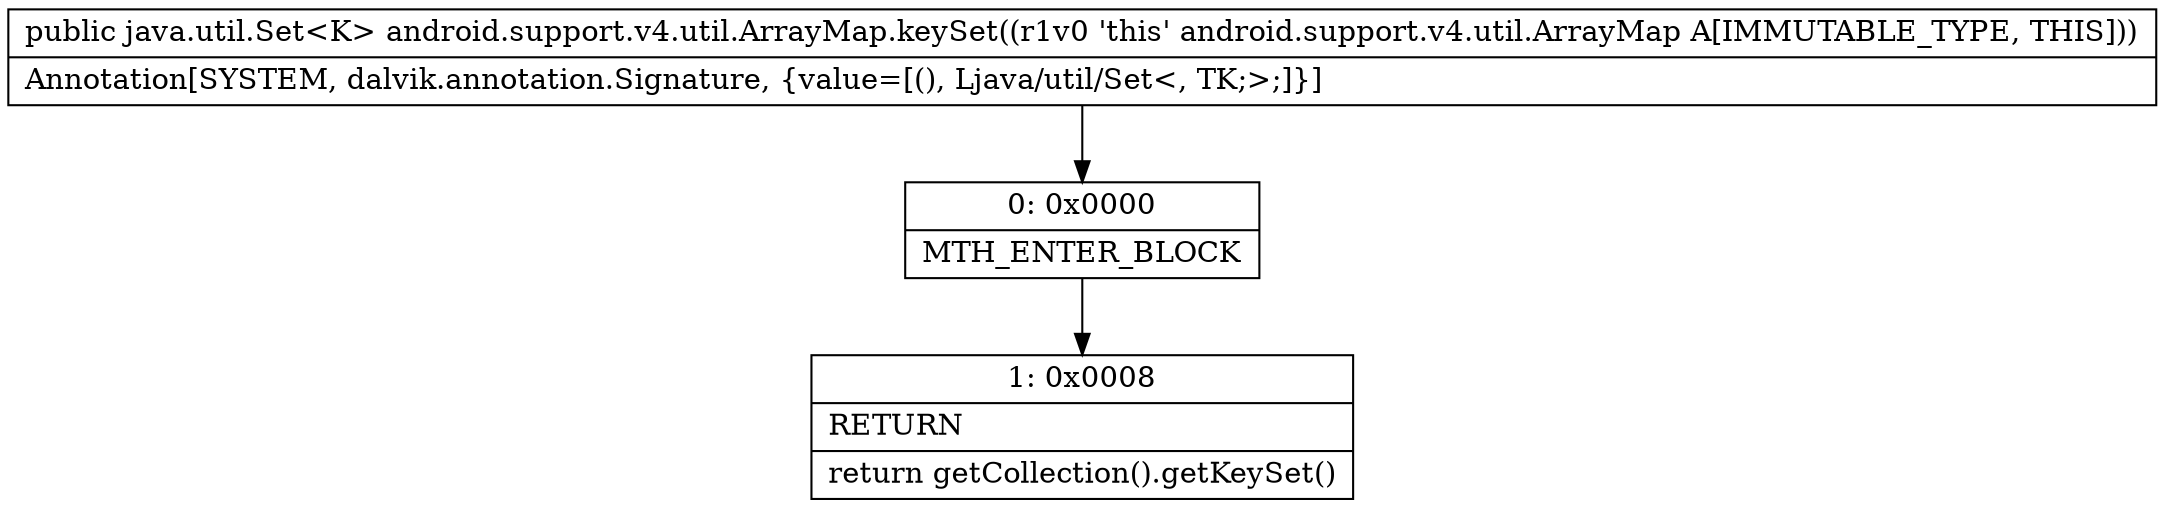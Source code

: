 digraph "CFG forandroid.support.v4.util.ArrayMap.keySet()Ljava\/util\/Set;" {
Node_0 [shape=record,label="{0\:\ 0x0000|MTH_ENTER_BLOCK\l}"];
Node_1 [shape=record,label="{1\:\ 0x0008|RETURN\l|return getCollection().getKeySet()\l}"];
MethodNode[shape=record,label="{public java.util.Set\<K\> android.support.v4.util.ArrayMap.keySet((r1v0 'this' android.support.v4.util.ArrayMap A[IMMUTABLE_TYPE, THIS]))  | Annotation[SYSTEM, dalvik.annotation.Signature, \{value=[(), Ljava\/util\/Set\<, TK;\>;]\}]\l}"];
MethodNode -> Node_0;
Node_0 -> Node_1;
}

